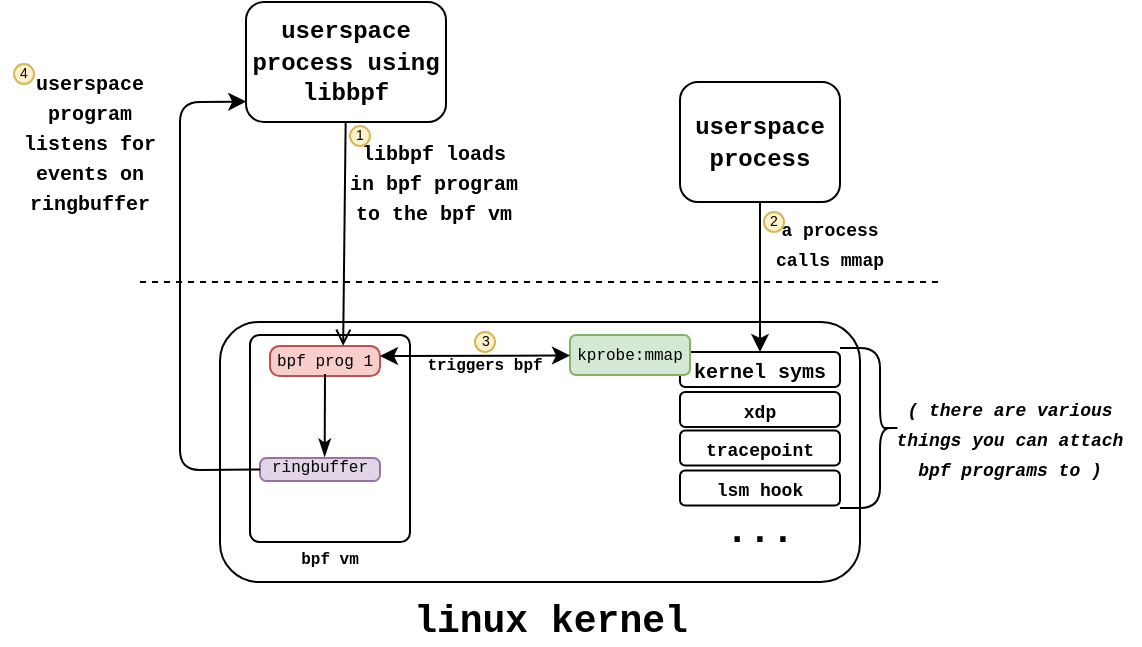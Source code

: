 <mxfile version="14.4.4" type="device"><diagram id="A4SAy8oIx8FHHGXPA3vc" name="Page-1"><mxGraphModel dx="655" dy="611" grid="1" gridSize="10" guides="1" tooltips="1" connect="1" arrows="1" fold="1" page="1" pageScale="1" pageWidth="850" pageHeight="1100" math="0" shadow="0"><root><mxCell id="0"/><mxCell id="1" parent="0"/><mxCell id="Z6hO1vMeGjEdpuUYpNUt-2" value="&lt;font style=&quot;font-size: 19px&quot; face=&quot;Courier New&quot;&gt;&lt;b&gt;linux kernel&lt;/b&gt;&lt;/font&gt;" style="text;html=1;strokeColor=none;fillColor=none;align=center;verticalAlign=middle;whiteSpace=wrap;rounded=0;" vertex="1" parent="1"><mxGeometry x="273" y="410" width="305" height="20" as="geometry"/></mxCell><mxCell id="Z6hO1vMeGjEdpuUYpNUt-5" value="" style="rounded=1;whiteSpace=wrap;html=1;" vertex="1" parent="1"><mxGeometry x="260" y="270" width="320" height="130" as="geometry"/></mxCell><mxCell id="Z6hO1vMeGjEdpuUYpNUt-6" value="&lt;b&gt;&lt;font style=&quot;font-size: 19px&quot; face=&quot;Courier New&quot;&gt;...&lt;/font&gt;&lt;/b&gt;" style="text;html=1;strokeColor=none;fillColor=none;align=center;verticalAlign=middle;whiteSpace=wrap;rounded=0;" vertex="1" parent="1"><mxGeometry x="510" y="365" width="40" height="20" as="geometry"/></mxCell><mxCell id="Z6hO1vMeGjEdpuUYpNUt-8" value="&lt;font face=&quot;Courier New&quot; size=&quot;1&quot;&gt;&lt;b&gt;kernel syms&lt;/b&gt;&lt;/font&gt;" style="rounded=1;whiteSpace=wrap;html=1;" vertex="1" parent="1"><mxGeometry x="490" y="285" width="80" height="17.5" as="geometry"/></mxCell><mxCell id="Z6hO1vMeGjEdpuUYpNUt-9" value="&lt;font face=&quot;Courier New&quot; size=&quot;1&quot;&gt;&lt;b style=&quot;font-size: 9px&quot;&gt;xdp&lt;/b&gt;&lt;/font&gt;" style="rounded=1;whiteSpace=wrap;html=1;" vertex="1" parent="1"><mxGeometry x="490" y="305" width="80" height="17.5" as="geometry"/></mxCell><mxCell id="Z6hO1vMeGjEdpuUYpNUt-10" value="&lt;font face=&quot;Courier New&quot; size=&quot;1&quot;&gt;&lt;b style=&quot;font-size: 9px&quot;&gt;tracepoint&lt;/b&gt;&lt;/font&gt;" style="rounded=1;whiteSpace=wrap;html=1;" vertex="1" parent="1"><mxGeometry x="490" y="324.25" width="80" height="17.5" as="geometry"/></mxCell><mxCell id="Z6hO1vMeGjEdpuUYpNUt-11" value="&lt;font face=&quot;Courier New&quot; size=&quot;1&quot;&gt;&lt;b style=&quot;font-size: 9px&quot;&gt;lsm hook&lt;/b&gt;&lt;/font&gt;" style="rounded=1;whiteSpace=wrap;html=1;" vertex="1" parent="1"><mxGeometry x="490" y="344.25" width="80" height="17.5" as="geometry"/></mxCell><mxCell id="Z6hO1vMeGjEdpuUYpNUt-12" value="" style="shape=curlyBracket;whiteSpace=wrap;html=1;rounded=1;rotation=-180;size=0.333;" vertex="1" parent="1"><mxGeometry x="570" y="283" width="30" height="80" as="geometry"/></mxCell><mxCell id="Z6hO1vMeGjEdpuUYpNUt-13" value="&lt;font face=&quot;Courier New&quot; style=&quot;font-size: 9px&quot;&gt;&lt;i&gt;&lt;b&gt;( there are various things you can attach bpf programs to )&lt;/b&gt;&lt;/i&gt;&lt;/font&gt;" style="text;html=1;strokeColor=none;fillColor=none;align=center;verticalAlign=middle;whiteSpace=wrap;rounded=0;" vertex="1" parent="1"><mxGeometry x="590" y="318" width="130" height="20" as="geometry"/></mxCell><mxCell id="Z6hO1vMeGjEdpuUYpNUt-16" value="&lt;font style=&quot;font-size: 8px&quot; face=&quot;Courier New&quot;&gt;kprobe:mmap&lt;/font&gt;" style="rounded=1;whiteSpace=wrap;html=1;fillColor=#d5e8d4;strokeColor=#82b366;spacingBottom=4;" vertex="1" parent="1"><mxGeometry x="435" y="276.5" width="60" height="20" as="geometry"/></mxCell><mxCell id="Z6hO1vMeGjEdpuUYpNUt-17" value="" style="rounded=1;whiteSpace=wrap;html=1;arcSize=6;spacingTop=16;" vertex="1" parent="1"><mxGeometry x="275" y="276.5" width="80" height="103.5" as="geometry"/></mxCell><mxCell id="Z6hO1vMeGjEdpuUYpNUt-19" value="&lt;font face=&quot;Courier New&quot;&gt;&lt;span style=&quot;font-size: 8px&quot;&gt;bpf prog 1&lt;/span&gt;&lt;/font&gt;" style="rounded=1;whiteSpace=wrap;html=1;fillColor=#f8cecc;strokeColor=#b85450;spacingBottom=4;arcSize=32;" vertex="1" parent="1"><mxGeometry x="285" y="282" width="55" height="15" as="geometry"/></mxCell><mxCell id="Z6hO1vMeGjEdpuUYpNUt-22" value="&lt;font face=&quot;Courier New&quot;&gt;&lt;b&gt;userspace process&lt;/b&gt;&lt;/font&gt;" style="rounded=1;whiteSpace=wrap;html=1;" vertex="1" parent="1"><mxGeometry x="490" y="150" width="80" height="60" as="geometry"/></mxCell><mxCell id="Z6hO1vMeGjEdpuUYpNUt-23" value="" style="endArrow=none;dashed=1;html=1;" edge="1" parent="1"><mxGeometry width="50" height="50" relative="1" as="geometry"><mxPoint x="220" y="250" as="sourcePoint"/><mxPoint x="620" y="250" as="targetPoint"/></mxGeometry></mxCell><mxCell id="Z6hO1vMeGjEdpuUYpNUt-24" value="" style="endArrow=classic;html=1;entryX=0.5;entryY=0;entryDx=0;entryDy=0;" edge="1" parent="1" target="Z6hO1vMeGjEdpuUYpNUt-8"><mxGeometry width="50" height="50" relative="1" as="geometry"><mxPoint x="530" y="210" as="sourcePoint"/><mxPoint x="520" y="220" as="targetPoint"/></mxGeometry></mxCell><mxCell id="Z6hO1vMeGjEdpuUYpNUt-25" value="&lt;font face=&quot;Courier New&quot; style=&quot;font-size: 9px&quot;&gt;&lt;b&gt;a process calls mmap&lt;/b&gt;&lt;/font&gt;" style="text;html=1;strokeColor=none;fillColor=none;align=center;verticalAlign=middle;whiteSpace=wrap;rounded=0;" vertex="1" parent="1"><mxGeometry x="530" y="220" width="70" height="20" as="geometry"/></mxCell><mxCell id="Z6hO1vMeGjEdpuUYpNUt-26" value="" style="endArrow=classic;startArrow=classic;html=1;" edge="1" parent="1"><mxGeometry width="50" height="50" relative="1" as="geometry"><mxPoint x="340" y="287" as="sourcePoint"/><mxPoint x="435" y="286.76" as="targetPoint"/></mxGeometry></mxCell><mxCell id="Z6hO1vMeGjEdpuUYpNUt-27" value="&lt;font face=&quot;Courier New&quot; style=&quot;font-size: 8px&quot;&gt;ringbuffer&lt;/font&gt;" style="rounded=1;whiteSpace=wrap;html=1;fillColor=#e1d5e7;strokeColor=#9673a6;arcSize=28;spacingBottom=5;" vertex="1" parent="1"><mxGeometry x="280" y="338" width="60" height="11.5" as="geometry"/></mxCell><mxCell id="Z6hO1vMeGjEdpuUYpNUt-28" value="&lt;font face=&quot;Courier New&quot; style=&quot;font-size: 8px&quot;&gt;&lt;b&gt;bpf vm&lt;/b&gt;&lt;/font&gt;" style="text;html=1;strokeColor=none;fillColor=none;align=center;verticalAlign=middle;whiteSpace=wrap;rounded=0;" vertex="1" parent="1"><mxGeometry x="285" y="377" width="60" height="20" as="geometry"/></mxCell><mxCell id="Z6hO1vMeGjEdpuUYpNUt-31" value="" style="endArrow=none;html=1;exitX=0.539;exitY=0.029;exitDx=0;exitDy=0;exitPerimeter=0;startArrow=classicThin;startFill=1;endFill=0;entryX=0.5;entryY=1;entryDx=0;entryDy=0;" edge="1" parent="1"><mxGeometry width="50" height="50" relative="1" as="geometry"><mxPoint x="312.34" y="337.333" as="sourcePoint"/><mxPoint x="312.5" y="296.0" as="targetPoint"/></mxGeometry></mxCell><mxCell id="Z6hO1vMeGjEdpuUYpNUt-32" value="&lt;font face=&quot;Courier New&quot;&gt;&lt;b&gt;userspace process using libbpf&lt;/b&gt;&lt;/font&gt;" style="rounded=1;whiteSpace=wrap;html=1;" vertex="1" parent="1"><mxGeometry x="273" y="110" width="100" height="60" as="geometry"/></mxCell><mxCell id="Z6hO1vMeGjEdpuUYpNUt-33" value="&lt;font face=&quot;Courier New&quot; style=&quot;font-size: 8px&quot;&gt;&lt;b&gt;triggers bpf&lt;/b&gt;&lt;/font&gt;" style="text;html=1;strokeColor=none;fillColor=none;align=center;verticalAlign=middle;whiteSpace=wrap;rounded=0;" vertex="1" parent="1"><mxGeometry x="360" y="279.5" width="65" height="20" as="geometry"/></mxCell><mxCell id="Z6hO1vMeGjEdpuUYpNUt-35" value="" style="endArrow=open;html=1;entryX=0.665;entryY=-0.006;entryDx=0;entryDy=0;entryPerimeter=0;endFill=0;" edge="1" parent="1" target="Z6hO1vMeGjEdpuUYpNUt-19"><mxGeometry width="50" height="50" relative="1" as="geometry"><mxPoint x="322.83" y="170" as="sourcePoint"/><mxPoint x="322.83" y="260" as="targetPoint"/></mxGeometry></mxCell><mxCell id="Z6hO1vMeGjEdpuUYpNUt-36" value="" style="endArrow=classic;html=1;exitX=0;exitY=0.5;exitDx=0;exitDy=0;entryX=0.001;entryY=0.83;entryDx=0;entryDy=0;entryPerimeter=0;" edge="1" parent="1" source="Z6hO1vMeGjEdpuUYpNUt-27" target="Z6hO1vMeGjEdpuUYpNUt-32"><mxGeometry width="50" height="50" relative="1" as="geometry"><mxPoint x="210" y="310" as="sourcePoint"/><mxPoint x="240" y="160" as="targetPoint"/><Array as="points"><mxPoint x="240" y="344"/><mxPoint x="240" y="160"/></Array></mxGeometry></mxCell><mxCell id="Z6hO1vMeGjEdpuUYpNUt-42" value="&lt;font face=&quot;Courier New&quot; size=&quot;1&quot;&gt;&lt;b&gt;libbpf loads in bpf program to the bpf vm&lt;/b&gt;&lt;/font&gt;" style="text;html=1;strokeColor=none;fillColor=none;align=center;verticalAlign=middle;whiteSpace=wrap;rounded=0;" vertex="1" parent="1"><mxGeometry x="322" y="190" width="90" height="20" as="geometry"/></mxCell><mxCell id="Z6hO1vMeGjEdpuUYpNUt-43" value="&lt;font face=&quot;Courier New&quot; size=&quot;1&quot;&gt;&lt;b&gt;userspace program listens for events on ringbuffer&lt;/b&gt;&lt;/font&gt;" style="text;html=1;strokeColor=none;fillColor=none;align=center;verticalAlign=middle;whiteSpace=wrap;rounded=0;" vertex="1" parent="1"><mxGeometry x="150" y="150" width="90" height="60" as="geometry"/></mxCell><mxCell id="Z6hO1vMeGjEdpuUYpNUt-47" value="&lt;font style=&quot;font-size: 7px&quot;&gt;1&lt;/font&gt;" style="ellipse;whiteSpace=wrap;html=1;aspect=fixed;spacingBottom=4;fillColor=#fff2cc;strokeColor=#d6b656;" vertex="1" parent="1"><mxGeometry x="325" y="172" width="10" height="10" as="geometry"/></mxCell><mxCell id="Z6hO1vMeGjEdpuUYpNUt-48" value="&lt;font style=&quot;font-size: 7px&quot;&gt;2&lt;/font&gt;" style="ellipse;whiteSpace=wrap;html=1;aspect=fixed;spacingBottom=4;fillColor=#fff2cc;strokeColor=#d6b656;" vertex="1" parent="1"><mxGeometry x="532" y="215" width="10" height="10" as="geometry"/></mxCell><mxCell id="Z6hO1vMeGjEdpuUYpNUt-49" value="&lt;font style=&quot;font-size: 7px&quot;&gt;3&lt;/font&gt;" style="ellipse;whiteSpace=wrap;html=1;aspect=fixed;spacingBottom=4;fillColor=#fff2cc;strokeColor=#d6b656;" vertex="1" parent="1"><mxGeometry x="387.5" y="275" width="10" height="10" as="geometry"/></mxCell><mxCell id="Z6hO1vMeGjEdpuUYpNUt-50" value="&lt;font style=&quot;font-size: 7px&quot;&gt;4&lt;/font&gt;" style="ellipse;whiteSpace=wrap;html=1;aspect=fixed;spacingBottom=4;fillColor=#fff2cc;strokeColor=#d6b656;" vertex="1" parent="1"><mxGeometry x="157" y="141" width="10" height="10" as="geometry"/></mxCell></root></mxGraphModel></diagram></mxfile>